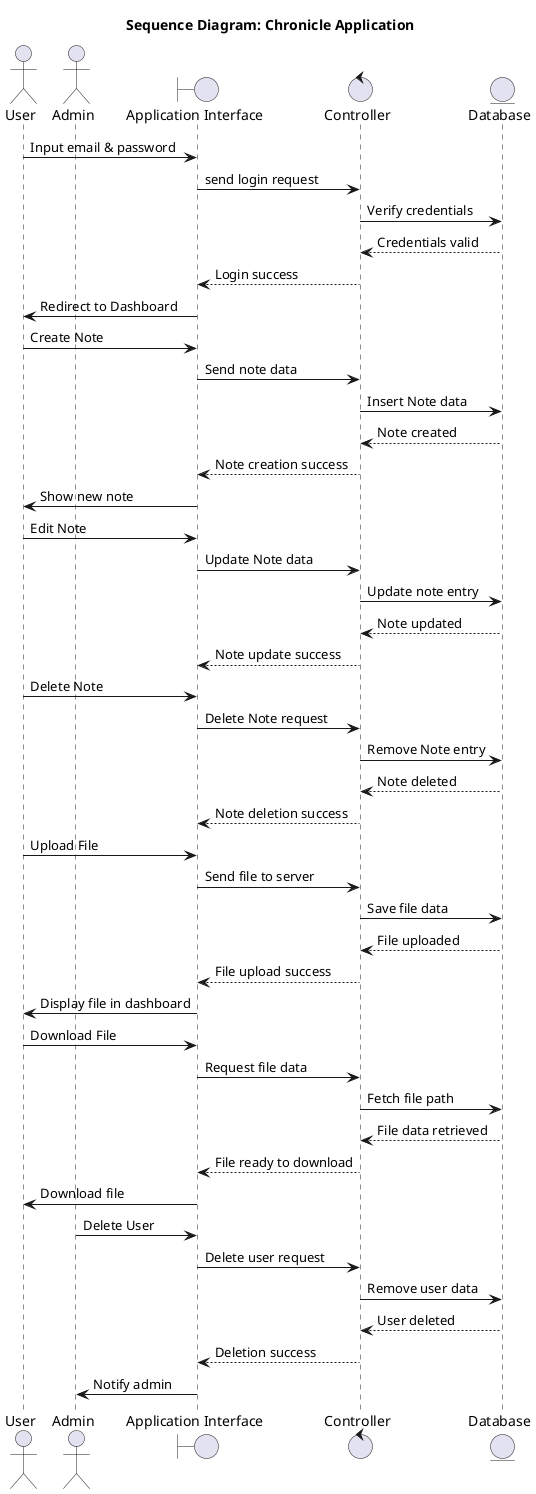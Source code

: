 @startuml Chronicle
title Sequence Diagram: Chronicle Application

actor User
actor Admin

boundary WebApp as "Application Interface"
control Controller as "Controller"
entity Database as "Database"

' --- Login Sequence ---
User -> WebApp : Input email & password
WebApp -> Controller : send login request
Controller -> Database : Verify credentials
Database --> Controller : Credentials valid
Controller --> WebApp : Login success
WebApp -> User : Redirect to Dashboard

' --- CRUD Notes ---
User -> WebApp : Create Note
WebApp -> Controller : Send note data
Controller -> Database : Insert Note data
Database --> Controller : Note created
Controller --> WebApp : Note creation success
WebApp -> User : Show new note

User -> WebApp : Edit Note
WebApp -> Controller : Update Note data
Controller -> Database : Update note entry
Database --> Controller : Note updated
Controller --> WebApp : Note update success

User -> WebApp : Delete Note
WebApp -> Controller : Delete Note request
Controller -> Database : Remove Note entry
Database --> Controller : Note deleted
Controller --> WebApp : Note deletion success

' --- File Upload/Download ---
User -> WebApp : Upload File
WebApp -> Controller : Send file to server
Controller -> Database : Save file data
Database --> Controller : File uploaded
Controller --> WebApp : File upload success
WebApp -> User : Display file in dashboard

User -> WebApp : Download File
WebApp -> Controller : Request file data
Controller -> Database : Fetch file path
Database --> Controller : File data retrieved
Controller --> WebApp : File ready to download
WebApp -> User : Download file

' --- Admin Moderation ---
Admin -> WebApp : Delete User
WebApp -> Controller : Delete user request
Controller -> Database : Remove user data
Database --> Controller : User deleted
Controller --> WebApp : Deletion success
WebApp -> Admin : Notify admin

@enduml
